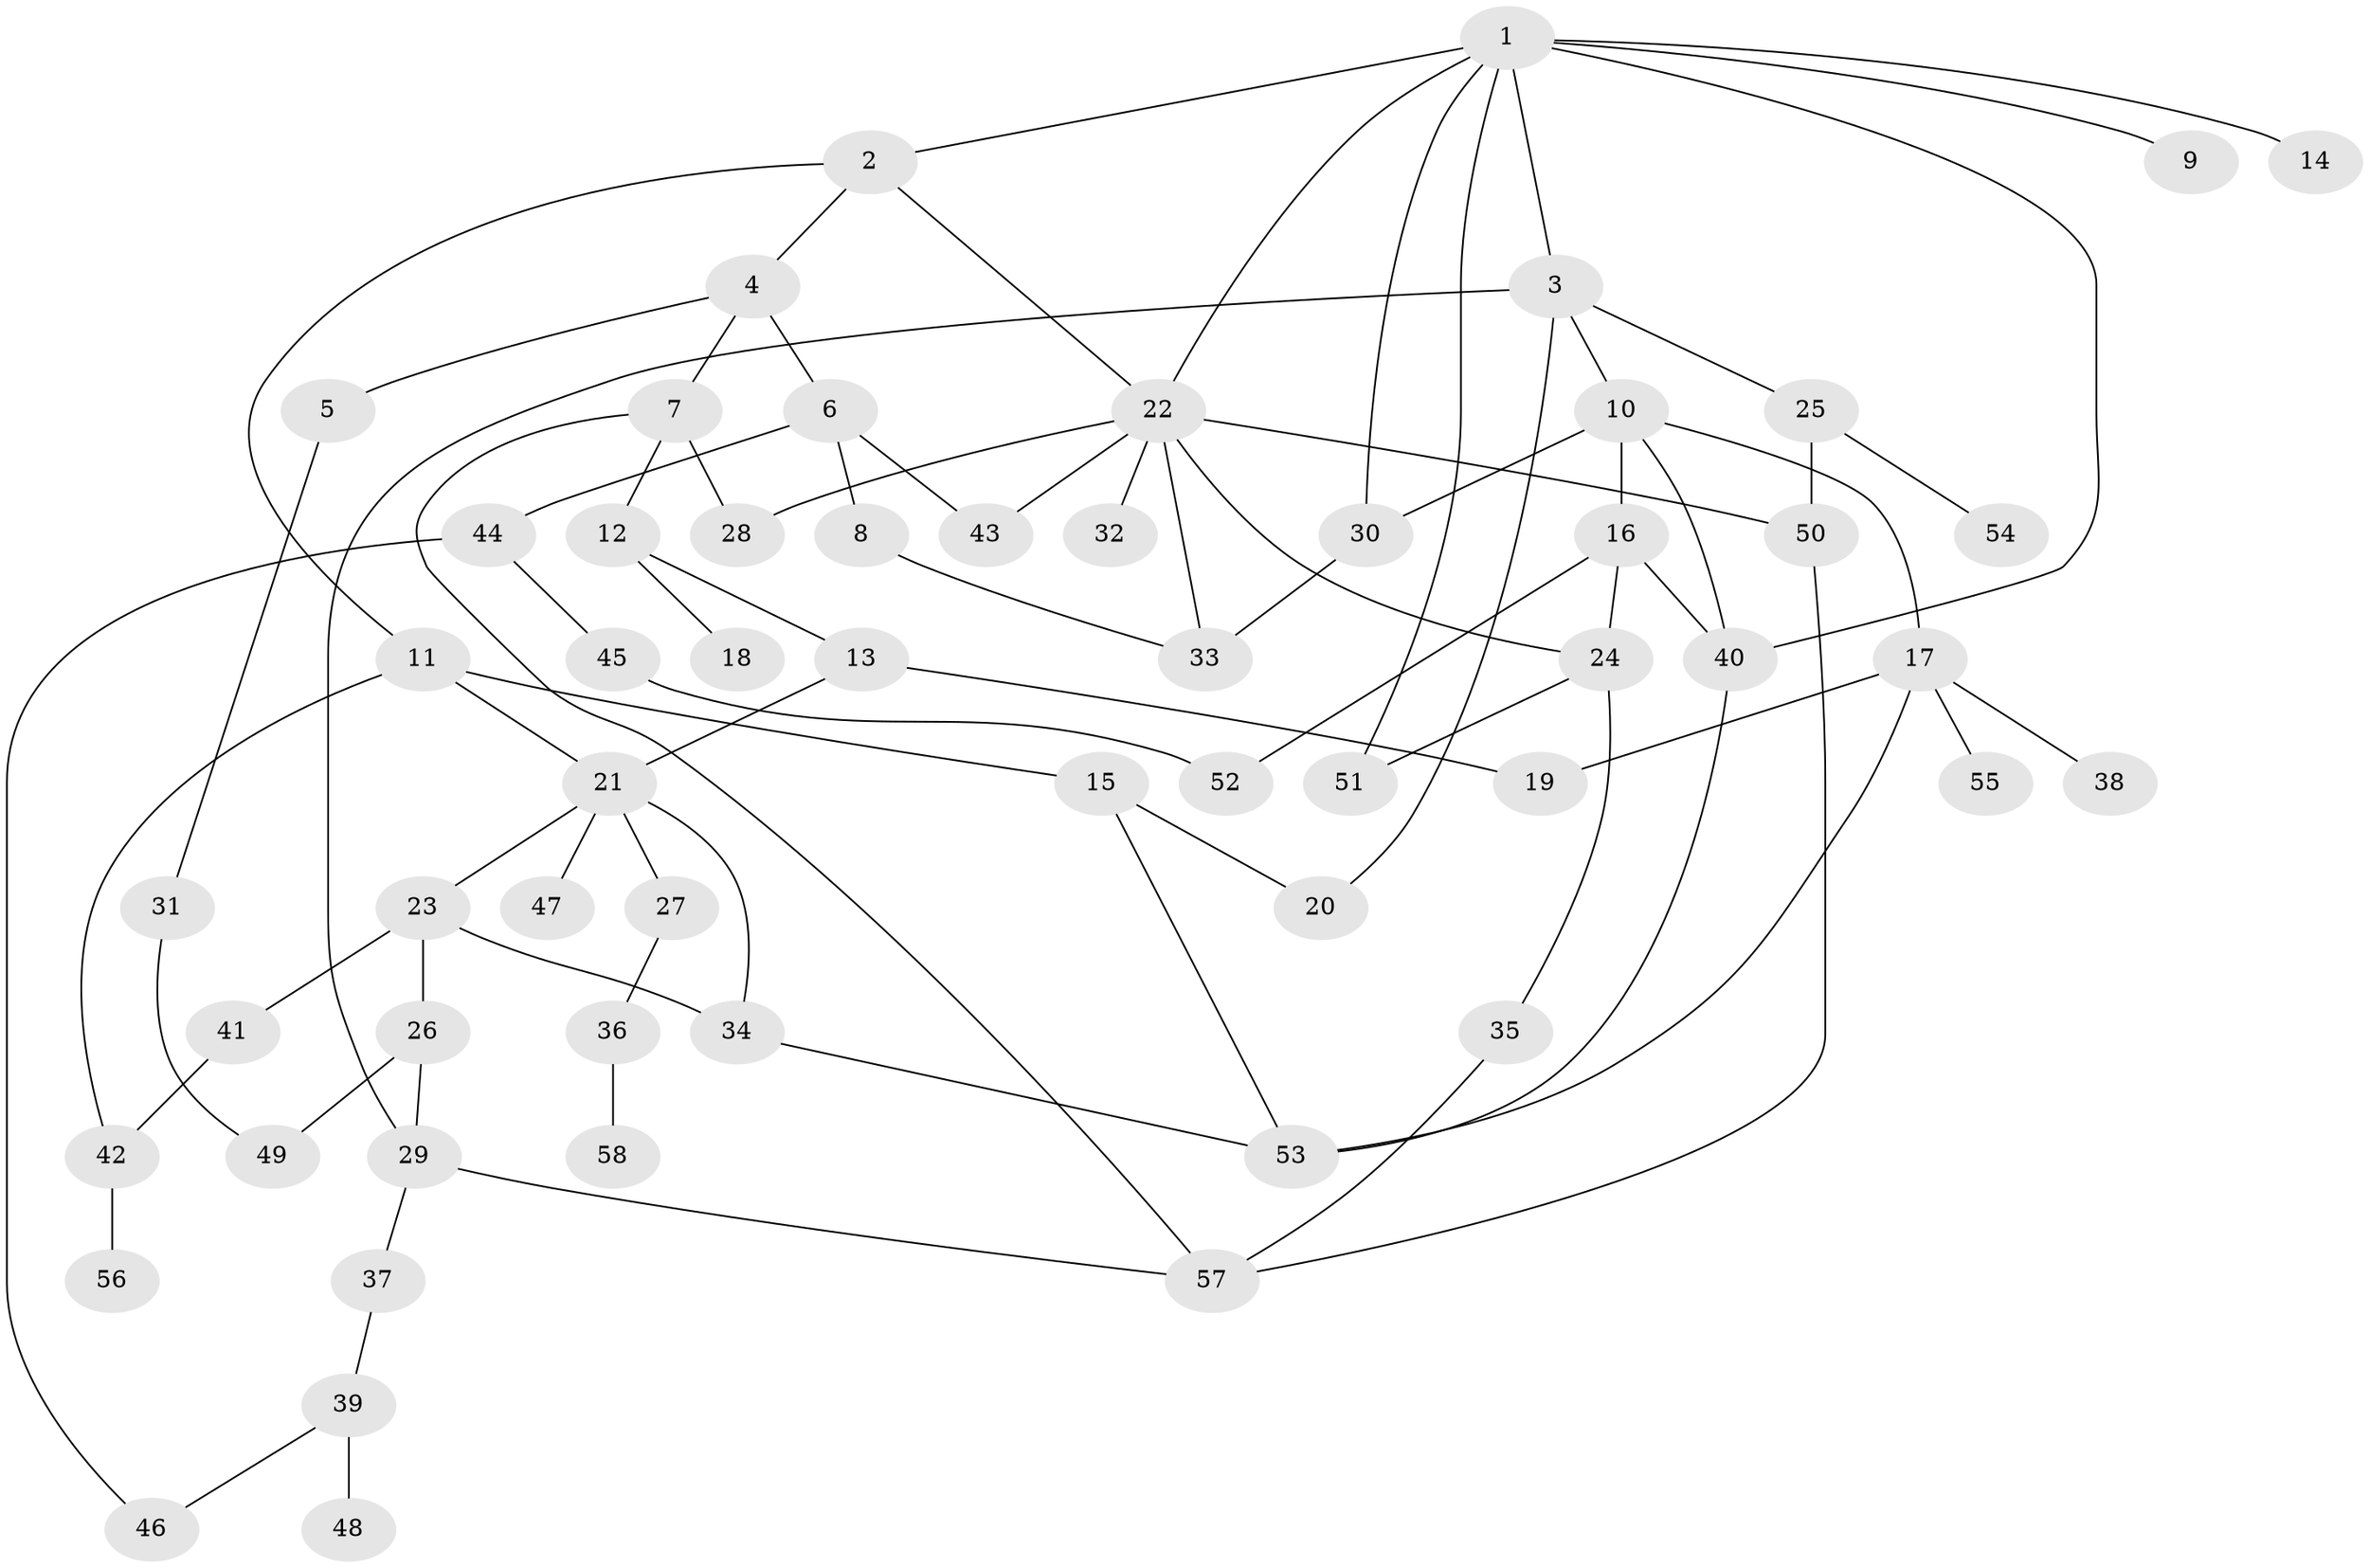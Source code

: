 // Generated by graph-tools (version 1.1) at 2025/34/03/09/25 02:34:02]
// undirected, 58 vertices, 83 edges
graph export_dot {
graph [start="1"]
  node [color=gray90,style=filled];
  1;
  2;
  3;
  4;
  5;
  6;
  7;
  8;
  9;
  10;
  11;
  12;
  13;
  14;
  15;
  16;
  17;
  18;
  19;
  20;
  21;
  22;
  23;
  24;
  25;
  26;
  27;
  28;
  29;
  30;
  31;
  32;
  33;
  34;
  35;
  36;
  37;
  38;
  39;
  40;
  41;
  42;
  43;
  44;
  45;
  46;
  47;
  48;
  49;
  50;
  51;
  52;
  53;
  54;
  55;
  56;
  57;
  58;
  1 -- 2;
  1 -- 3;
  1 -- 9;
  1 -- 14;
  1 -- 22;
  1 -- 30;
  1 -- 40;
  1 -- 51;
  2 -- 4;
  2 -- 11;
  2 -- 22;
  3 -- 10;
  3 -- 20;
  3 -- 25;
  3 -- 29;
  4 -- 5;
  4 -- 6;
  4 -- 7;
  5 -- 31;
  6 -- 8;
  6 -- 44;
  6 -- 43;
  7 -- 12;
  7 -- 28;
  7 -- 57;
  8 -- 33;
  10 -- 16;
  10 -- 17;
  10 -- 30;
  10 -- 40;
  11 -- 15;
  11 -- 42;
  11 -- 21;
  12 -- 13;
  12 -- 18;
  13 -- 21;
  13 -- 19;
  15 -- 20;
  15 -- 53;
  16 -- 24;
  16 -- 52;
  16 -- 40;
  17 -- 19;
  17 -- 38;
  17 -- 53;
  17 -- 55;
  21 -- 23;
  21 -- 27;
  21 -- 47;
  21 -- 34;
  22 -- 28;
  22 -- 32;
  22 -- 43;
  22 -- 33;
  22 -- 50;
  22 -- 24;
  23 -- 26;
  23 -- 34;
  23 -- 41;
  24 -- 35;
  24 -- 51;
  25 -- 50;
  25 -- 54;
  26 -- 29;
  26 -- 49;
  27 -- 36;
  29 -- 37;
  29 -- 57;
  30 -- 33;
  31 -- 49;
  34 -- 53;
  35 -- 57;
  36 -- 58;
  37 -- 39;
  39 -- 48;
  39 -- 46;
  40 -- 53;
  41 -- 42;
  42 -- 56;
  44 -- 45;
  44 -- 46;
  45 -- 52;
  50 -- 57;
}
